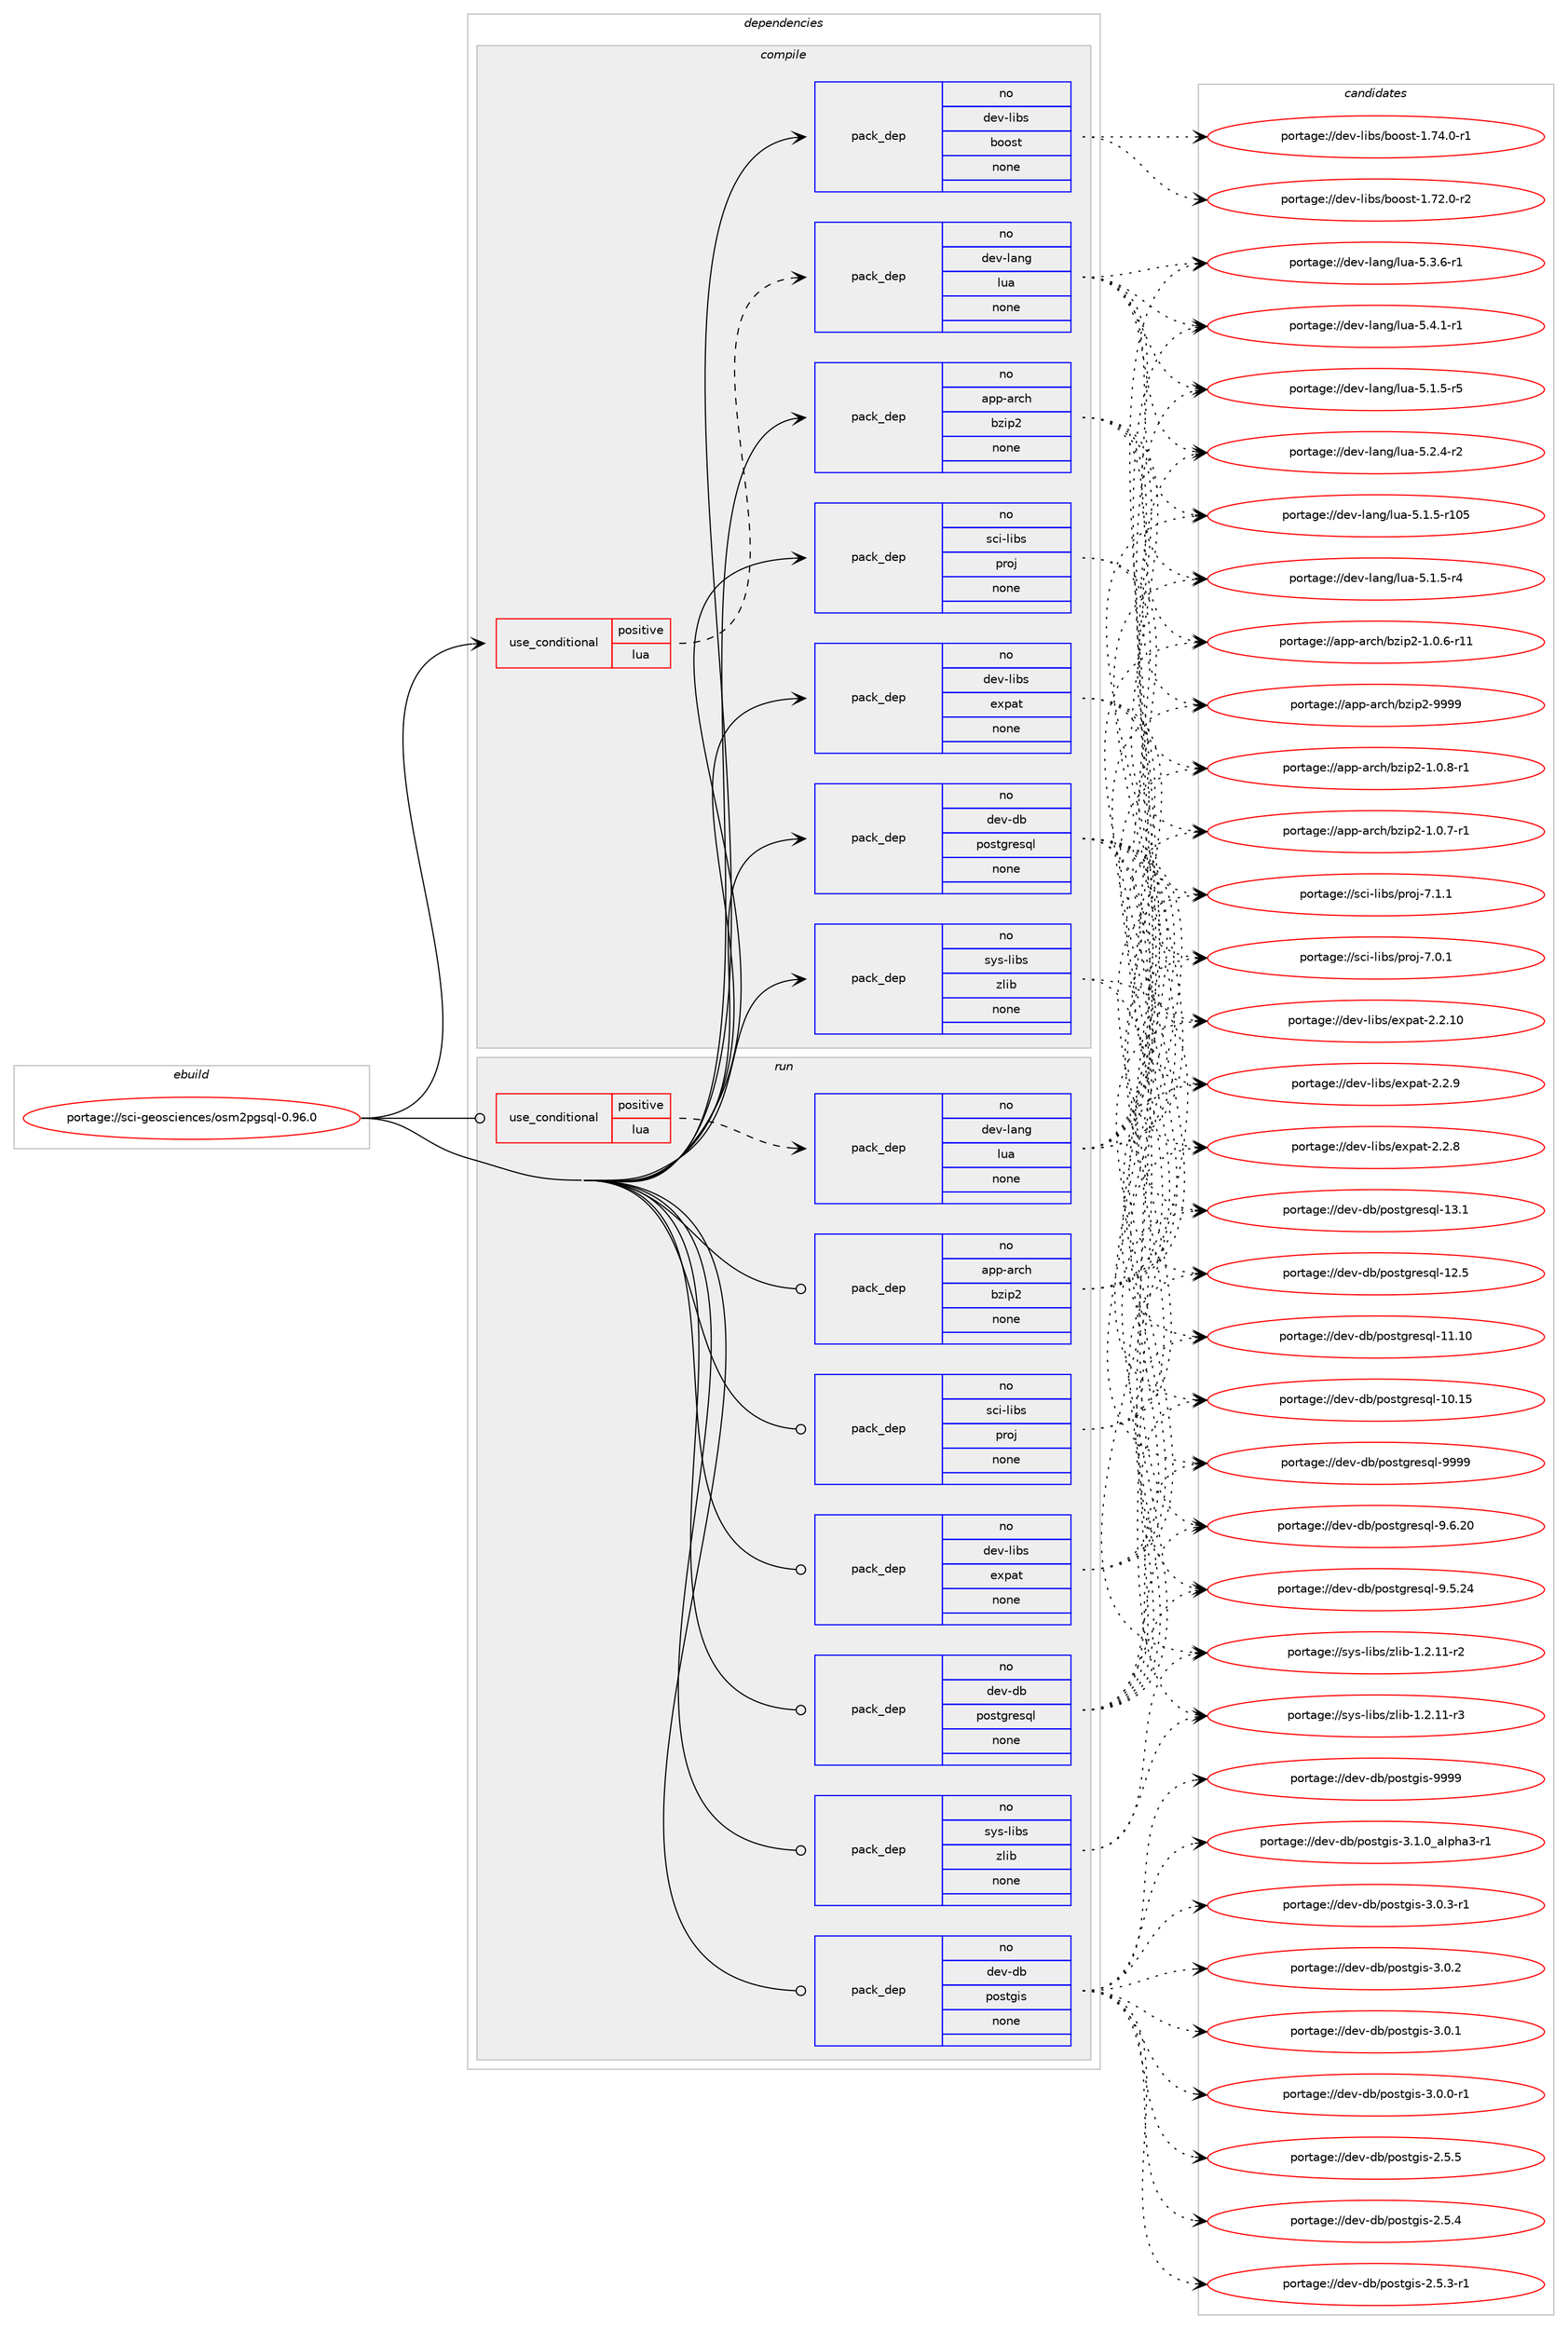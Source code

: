 digraph prolog {

# *************
# Graph options
# *************

newrank=true;
concentrate=true;
compound=true;
graph [rankdir=LR,fontname=Helvetica,fontsize=10,ranksep=1.5];#, ranksep=2.5, nodesep=0.2];
edge  [arrowhead=vee];
node  [fontname=Helvetica,fontsize=10];

# **********
# The ebuild
# **********

subgraph cluster_leftcol {
color=gray;
rank=same;
label=<<i>ebuild</i>>;
id [label="portage://sci-geosciences/osm2pgsql-0.96.0", color=red, width=4, href="../sci-geosciences/osm2pgsql-0.96.0.svg"];
}

# ****************
# The dependencies
# ****************

subgraph cluster_midcol {
color=gray;
label=<<i>dependencies</i>>;
subgraph cluster_compile {
fillcolor="#eeeeee";
style=filled;
label=<<i>compile</i>>;
subgraph cond1748 {
dependency7281 [label=<<TABLE BORDER="0" CELLBORDER="1" CELLSPACING="0" CELLPADDING="4"><TR><TD ROWSPAN="3" CELLPADDING="10">use_conditional</TD></TR><TR><TD>positive</TD></TR><TR><TD>lua</TD></TR></TABLE>>, shape=none, color=red];
subgraph pack5442 {
dependency7282 [label=<<TABLE BORDER="0" CELLBORDER="1" CELLSPACING="0" CELLPADDING="4" WIDTH="220"><TR><TD ROWSPAN="6" CELLPADDING="30">pack_dep</TD></TR><TR><TD WIDTH="110">no</TD></TR><TR><TD>dev-lang</TD></TR><TR><TD>lua</TD></TR><TR><TD>none</TD></TR><TR><TD></TD></TR></TABLE>>, shape=none, color=blue];
}
dependency7281:e -> dependency7282:w [weight=20,style="dashed",arrowhead="vee"];
}
id:e -> dependency7281:w [weight=20,style="solid",arrowhead="vee"];
subgraph pack5443 {
dependency7283 [label=<<TABLE BORDER="0" CELLBORDER="1" CELLSPACING="0" CELLPADDING="4" WIDTH="220"><TR><TD ROWSPAN="6" CELLPADDING="30">pack_dep</TD></TR><TR><TD WIDTH="110">no</TD></TR><TR><TD>app-arch</TD></TR><TR><TD>bzip2</TD></TR><TR><TD>none</TD></TR><TR><TD></TD></TR></TABLE>>, shape=none, color=blue];
}
id:e -> dependency7283:w [weight=20,style="solid",arrowhead="vee"];
subgraph pack5444 {
dependency7284 [label=<<TABLE BORDER="0" CELLBORDER="1" CELLSPACING="0" CELLPADDING="4" WIDTH="220"><TR><TD ROWSPAN="6" CELLPADDING="30">pack_dep</TD></TR><TR><TD WIDTH="110">no</TD></TR><TR><TD>dev-db</TD></TR><TR><TD>postgresql</TD></TR><TR><TD>none</TD></TR><TR><TD></TD></TR></TABLE>>, shape=none, color=blue];
}
id:e -> dependency7284:w [weight=20,style="solid",arrowhead="vee"];
subgraph pack5445 {
dependency7285 [label=<<TABLE BORDER="0" CELLBORDER="1" CELLSPACING="0" CELLPADDING="4" WIDTH="220"><TR><TD ROWSPAN="6" CELLPADDING="30">pack_dep</TD></TR><TR><TD WIDTH="110">no</TD></TR><TR><TD>dev-libs</TD></TR><TR><TD>boost</TD></TR><TR><TD>none</TD></TR><TR><TD></TD></TR></TABLE>>, shape=none, color=blue];
}
id:e -> dependency7285:w [weight=20,style="solid",arrowhead="vee"];
subgraph pack5446 {
dependency7286 [label=<<TABLE BORDER="0" CELLBORDER="1" CELLSPACING="0" CELLPADDING="4" WIDTH="220"><TR><TD ROWSPAN="6" CELLPADDING="30">pack_dep</TD></TR><TR><TD WIDTH="110">no</TD></TR><TR><TD>dev-libs</TD></TR><TR><TD>expat</TD></TR><TR><TD>none</TD></TR><TR><TD></TD></TR></TABLE>>, shape=none, color=blue];
}
id:e -> dependency7286:w [weight=20,style="solid",arrowhead="vee"];
subgraph pack5447 {
dependency7287 [label=<<TABLE BORDER="0" CELLBORDER="1" CELLSPACING="0" CELLPADDING="4" WIDTH="220"><TR><TD ROWSPAN="6" CELLPADDING="30">pack_dep</TD></TR><TR><TD WIDTH="110">no</TD></TR><TR><TD>sci-libs</TD></TR><TR><TD>proj</TD></TR><TR><TD>none</TD></TR><TR><TD></TD></TR></TABLE>>, shape=none, color=blue];
}
id:e -> dependency7287:w [weight=20,style="solid",arrowhead="vee"];
subgraph pack5448 {
dependency7288 [label=<<TABLE BORDER="0" CELLBORDER="1" CELLSPACING="0" CELLPADDING="4" WIDTH="220"><TR><TD ROWSPAN="6" CELLPADDING="30">pack_dep</TD></TR><TR><TD WIDTH="110">no</TD></TR><TR><TD>sys-libs</TD></TR><TR><TD>zlib</TD></TR><TR><TD>none</TD></TR><TR><TD></TD></TR></TABLE>>, shape=none, color=blue];
}
id:e -> dependency7288:w [weight=20,style="solid",arrowhead="vee"];
}
subgraph cluster_compileandrun {
fillcolor="#eeeeee";
style=filled;
label=<<i>compile and run</i>>;
}
subgraph cluster_run {
fillcolor="#eeeeee";
style=filled;
label=<<i>run</i>>;
subgraph cond1749 {
dependency7289 [label=<<TABLE BORDER="0" CELLBORDER="1" CELLSPACING="0" CELLPADDING="4"><TR><TD ROWSPAN="3" CELLPADDING="10">use_conditional</TD></TR><TR><TD>positive</TD></TR><TR><TD>lua</TD></TR></TABLE>>, shape=none, color=red];
subgraph pack5449 {
dependency7290 [label=<<TABLE BORDER="0" CELLBORDER="1" CELLSPACING="0" CELLPADDING="4" WIDTH="220"><TR><TD ROWSPAN="6" CELLPADDING="30">pack_dep</TD></TR><TR><TD WIDTH="110">no</TD></TR><TR><TD>dev-lang</TD></TR><TR><TD>lua</TD></TR><TR><TD>none</TD></TR><TR><TD></TD></TR></TABLE>>, shape=none, color=blue];
}
dependency7289:e -> dependency7290:w [weight=20,style="dashed",arrowhead="vee"];
}
id:e -> dependency7289:w [weight=20,style="solid",arrowhead="odot"];
subgraph pack5450 {
dependency7291 [label=<<TABLE BORDER="0" CELLBORDER="1" CELLSPACING="0" CELLPADDING="4" WIDTH="220"><TR><TD ROWSPAN="6" CELLPADDING="30">pack_dep</TD></TR><TR><TD WIDTH="110">no</TD></TR><TR><TD>app-arch</TD></TR><TR><TD>bzip2</TD></TR><TR><TD>none</TD></TR><TR><TD></TD></TR></TABLE>>, shape=none, color=blue];
}
id:e -> dependency7291:w [weight=20,style="solid",arrowhead="odot"];
subgraph pack5451 {
dependency7292 [label=<<TABLE BORDER="0" CELLBORDER="1" CELLSPACING="0" CELLPADDING="4" WIDTH="220"><TR><TD ROWSPAN="6" CELLPADDING="30">pack_dep</TD></TR><TR><TD WIDTH="110">no</TD></TR><TR><TD>dev-db</TD></TR><TR><TD>postgis</TD></TR><TR><TD>none</TD></TR><TR><TD></TD></TR></TABLE>>, shape=none, color=blue];
}
id:e -> dependency7292:w [weight=20,style="solid",arrowhead="odot"];
subgraph pack5452 {
dependency7293 [label=<<TABLE BORDER="0" CELLBORDER="1" CELLSPACING="0" CELLPADDING="4" WIDTH="220"><TR><TD ROWSPAN="6" CELLPADDING="30">pack_dep</TD></TR><TR><TD WIDTH="110">no</TD></TR><TR><TD>dev-db</TD></TR><TR><TD>postgresql</TD></TR><TR><TD>none</TD></TR><TR><TD></TD></TR></TABLE>>, shape=none, color=blue];
}
id:e -> dependency7293:w [weight=20,style="solid",arrowhead="odot"];
subgraph pack5453 {
dependency7294 [label=<<TABLE BORDER="0" CELLBORDER="1" CELLSPACING="0" CELLPADDING="4" WIDTH="220"><TR><TD ROWSPAN="6" CELLPADDING="30">pack_dep</TD></TR><TR><TD WIDTH="110">no</TD></TR><TR><TD>dev-libs</TD></TR><TR><TD>expat</TD></TR><TR><TD>none</TD></TR><TR><TD></TD></TR></TABLE>>, shape=none, color=blue];
}
id:e -> dependency7294:w [weight=20,style="solid",arrowhead="odot"];
subgraph pack5454 {
dependency7295 [label=<<TABLE BORDER="0" CELLBORDER="1" CELLSPACING="0" CELLPADDING="4" WIDTH="220"><TR><TD ROWSPAN="6" CELLPADDING="30">pack_dep</TD></TR><TR><TD WIDTH="110">no</TD></TR><TR><TD>sci-libs</TD></TR><TR><TD>proj</TD></TR><TR><TD>none</TD></TR><TR><TD></TD></TR></TABLE>>, shape=none, color=blue];
}
id:e -> dependency7295:w [weight=20,style="solid",arrowhead="odot"];
subgraph pack5455 {
dependency7296 [label=<<TABLE BORDER="0" CELLBORDER="1" CELLSPACING="0" CELLPADDING="4" WIDTH="220"><TR><TD ROWSPAN="6" CELLPADDING="30">pack_dep</TD></TR><TR><TD WIDTH="110">no</TD></TR><TR><TD>sys-libs</TD></TR><TR><TD>zlib</TD></TR><TR><TD>none</TD></TR><TR><TD></TD></TR></TABLE>>, shape=none, color=blue];
}
id:e -> dependency7296:w [weight=20,style="solid",arrowhead="odot"];
}
}

# **************
# The candidates
# **************

subgraph cluster_choices {
rank=same;
color=gray;
label=<<i>candidates</i>>;

subgraph choice5442 {
color=black;
nodesep=1;
choice100101118451089711010347108117974553465246494511449 [label="portage://dev-lang/lua-5.4.1-r1", color=red, width=4,href="../dev-lang/lua-5.4.1-r1.svg"];
choice100101118451089711010347108117974553465146544511449 [label="portage://dev-lang/lua-5.3.6-r1", color=red, width=4,href="../dev-lang/lua-5.3.6-r1.svg"];
choice100101118451089711010347108117974553465046524511450 [label="portage://dev-lang/lua-5.2.4-r2", color=red, width=4,href="../dev-lang/lua-5.2.4-r2.svg"];
choice100101118451089711010347108117974553464946534511453 [label="portage://dev-lang/lua-5.1.5-r5", color=red, width=4,href="../dev-lang/lua-5.1.5-r5.svg"];
choice100101118451089711010347108117974553464946534511452 [label="portage://dev-lang/lua-5.1.5-r4", color=red, width=4,href="../dev-lang/lua-5.1.5-r4.svg"];
choice1001011184510897110103471081179745534649465345114494853 [label="portage://dev-lang/lua-5.1.5-r105", color=red, width=4,href="../dev-lang/lua-5.1.5-r105.svg"];
dependency7282:e -> choice100101118451089711010347108117974553465246494511449:w [style=dotted,weight="100"];
dependency7282:e -> choice100101118451089711010347108117974553465146544511449:w [style=dotted,weight="100"];
dependency7282:e -> choice100101118451089711010347108117974553465046524511450:w [style=dotted,weight="100"];
dependency7282:e -> choice100101118451089711010347108117974553464946534511453:w [style=dotted,weight="100"];
dependency7282:e -> choice100101118451089711010347108117974553464946534511452:w [style=dotted,weight="100"];
dependency7282:e -> choice1001011184510897110103471081179745534649465345114494853:w [style=dotted,weight="100"];
}
subgraph choice5443 {
color=black;
nodesep=1;
choice971121124597114991044798122105112504557575757 [label="portage://app-arch/bzip2-9999", color=red, width=4,href="../app-arch/bzip2-9999.svg"];
choice971121124597114991044798122105112504549464846564511449 [label="portage://app-arch/bzip2-1.0.8-r1", color=red, width=4,href="../app-arch/bzip2-1.0.8-r1.svg"];
choice971121124597114991044798122105112504549464846554511449 [label="portage://app-arch/bzip2-1.0.7-r1", color=red, width=4,href="../app-arch/bzip2-1.0.7-r1.svg"];
choice97112112459711499104479812210511250454946484654451144949 [label="portage://app-arch/bzip2-1.0.6-r11", color=red, width=4,href="../app-arch/bzip2-1.0.6-r11.svg"];
dependency7283:e -> choice971121124597114991044798122105112504557575757:w [style=dotted,weight="100"];
dependency7283:e -> choice971121124597114991044798122105112504549464846564511449:w [style=dotted,weight="100"];
dependency7283:e -> choice971121124597114991044798122105112504549464846554511449:w [style=dotted,weight="100"];
dependency7283:e -> choice97112112459711499104479812210511250454946484654451144949:w [style=dotted,weight="100"];
}
subgraph choice5444 {
color=black;
nodesep=1;
choice1001011184510098471121111151161031141011151131084557575757 [label="portage://dev-db/postgresql-9999", color=red, width=4,href="../dev-db/postgresql-9999.svg"];
choice10010111845100984711211111511610311410111511310845574654465048 [label="portage://dev-db/postgresql-9.6.20", color=red, width=4,href="../dev-db/postgresql-9.6.20.svg"];
choice10010111845100984711211111511610311410111511310845574653465052 [label="portage://dev-db/postgresql-9.5.24", color=red, width=4,href="../dev-db/postgresql-9.5.24.svg"];
choice1001011184510098471121111151161031141011151131084549514649 [label="portage://dev-db/postgresql-13.1", color=red, width=4,href="../dev-db/postgresql-13.1.svg"];
choice1001011184510098471121111151161031141011151131084549504653 [label="portage://dev-db/postgresql-12.5", color=red, width=4,href="../dev-db/postgresql-12.5.svg"];
choice100101118451009847112111115116103114101115113108454949464948 [label="portage://dev-db/postgresql-11.10", color=red, width=4,href="../dev-db/postgresql-11.10.svg"];
choice100101118451009847112111115116103114101115113108454948464953 [label="portage://dev-db/postgresql-10.15", color=red, width=4,href="../dev-db/postgresql-10.15.svg"];
dependency7284:e -> choice1001011184510098471121111151161031141011151131084557575757:w [style=dotted,weight="100"];
dependency7284:e -> choice10010111845100984711211111511610311410111511310845574654465048:w [style=dotted,weight="100"];
dependency7284:e -> choice10010111845100984711211111511610311410111511310845574653465052:w [style=dotted,weight="100"];
dependency7284:e -> choice1001011184510098471121111151161031141011151131084549514649:w [style=dotted,weight="100"];
dependency7284:e -> choice1001011184510098471121111151161031141011151131084549504653:w [style=dotted,weight="100"];
dependency7284:e -> choice100101118451009847112111115116103114101115113108454949464948:w [style=dotted,weight="100"];
dependency7284:e -> choice100101118451009847112111115116103114101115113108454948464953:w [style=dotted,weight="100"];
}
subgraph choice5445 {
color=black;
nodesep=1;
choice10010111845108105981154798111111115116454946555246484511449 [label="portage://dev-libs/boost-1.74.0-r1", color=red, width=4,href="../dev-libs/boost-1.74.0-r1.svg"];
choice10010111845108105981154798111111115116454946555046484511450 [label="portage://dev-libs/boost-1.72.0-r2", color=red, width=4,href="../dev-libs/boost-1.72.0-r2.svg"];
dependency7285:e -> choice10010111845108105981154798111111115116454946555246484511449:w [style=dotted,weight="100"];
dependency7285:e -> choice10010111845108105981154798111111115116454946555046484511450:w [style=dotted,weight="100"];
}
subgraph choice5446 {
color=black;
nodesep=1;
choice10010111845108105981154710112011297116455046504657 [label="portage://dev-libs/expat-2.2.9", color=red, width=4,href="../dev-libs/expat-2.2.9.svg"];
choice10010111845108105981154710112011297116455046504656 [label="portage://dev-libs/expat-2.2.8", color=red, width=4,href="../dev-libs/expat-2.2.8.svg"];
choice1001011184510810598115471011201129711645504650464948 [label="portage://dev-libs/expat-2.2.10", color=red, width=4,href="../dev-libs/expat-2.2.10.svg"];
dependency7286:e -> choice10010111845108105981154710112011297116455046504657:w [style=dotted,weight="100"];
dependency7286:e -> choice10010111845108105981154710112011297116455046504656:w [style=dotted,weight="100"];
dependency7286:e -> choice1001011184510810598115471011201129711645504650464948:w [style=dotted,weight="100"];
}
subgraph choice5447 {
color=black;
nodesep=1;
choice11599105451081059811547112114111106455546494649 [label="portage://sci-libs/proj-7.1.1", color=red, width=4,href="../sci-libs/proj-7.1.1.svg"];
choice11599105451081059811547112114111106455546484649 [label="portage://sci-libs/proj-7.0.1", color=red, width=4,href="../sci-libs/proj-7.0.1.svg"];
dependency7287:e -> choice11599105451081059811547112114111106455546494649:w [style=dotted,weight="100"];
dependency7287:e -> choice11599105451081059811547112114111106455546484649:w [style=dotted,weight="100"];
}
subgraph choice5448 {
color=black;
nodesep=1;
choice11512111545108105981154712210810598454946504649494511451 [label="portage://sys-libs/zlib-1.2.11-r3", color=red, width=4,href="../sys-libs/zlib-1.2.11-r3.svg"];
choice11512111545108105981154712210810598454946504649494511450 [label="portage://sys-libs/zlib-1.2.11-r2", color=red, width=4,href="../sys-libs/zlib-1.2.11-r2.svg"];
dependency7288:e -> choice11512111545108105981154712210810598454946504649494511451:w [style=dotted,weight="100"];
dependency7288:e -> choice11512111545108105981154712210810598454946504649494511450:w [style=dotted,weight="100"];
}
subgraph choice5449 {
color=black;
nodesep=1;
choice100101118451089711010347108117974553465246494511449 [label="portage://dev-lang/lua-5.4.1-r1", color=red, width=4,href="../dev-lang/lua-5.4.1-r1.svg"];
choice100101118451089711010347108117974553465146544511449 [label="portage://dev-lang/lua-5.3.6-r1", color=red, width=4,href="../dev-lang/lua-5.3.6-r1.svg"];
choice100101118451089711010347108117974553465046524511450 [label="portage://dev-lang/lua-5.2.4-r2", color=red, width=4,href="../dev-lang/lua-5.2.4-r2.svg"];
choice100101118451089711010347108117974553464946534511453 [label="portage://dev-lang/lua-5.1.5-r5", color=red, width=4,href="../dev-lang/lua-5.1.5-r5.svg"];
choice100101118451089711010347108117974553464946534511452 [label="portage://dev-lang/lua-5.1.5-r4", color=red, width=4,href="../dev-lang/lua-5.1.5-r4.svg"];
choice1001011184510897110103471081179745534649465345114494853 [label="portage://dev-lang/lua-5.1.5-r105", color=red, width=4,href="../dev-lang/lua-5.1.5-r105.svg"];
dependency7290:e -> choice100101118451089711010347108117974553465246494511449:w [style=dotted,weight="100"];
dependency7290:e -> choice100101118451089711010347108117974553465146544511449:w [style=dotted,weight="100"];
dependency7290:e -> choice100101118451089711010347108117974553465046524511450:w [style=dotted,weight="100"];
dependency7290:e -> choice100101118451089711010347108117974553464946534511453:w [style=dotted,weight="100"];
dependency7290:e -> choice100101118451089711010347108117974553464946534511452:w [style=dotted,weight="100"];
dependency7290:e -> choice1001011184510897110103471081179745534649465345114494853:w [style=dotted,weight="100"];
}
subgraph choice5450 {
color=black;
nodesep=1;
choice971121124597114991044798122105112504557575757 [label="portage://app-arch/bzip2-9999", color=red, width=4,href="../app-arch/bzip2-9999.svg"];
choice971121124597114991044798122105112504549464846564511449 [label="portage://app-arch/bzip2-1.0.8-r1", color=red, width=4,href="../app-arch/bzip2-1.0.8-r1.svg"];
choice971121124597114991044798122105112504549464846554511449 [label="portage://app-arch/bzip2-1.0.7-r1", color=red, width=4,href="../app-arch/bzip2-1.0.7-r1.svg"];
choice97112112459711499104479812210511250454946484654451144949 [label="portage://app-arch/bzip2-1.0.6-r11", color=red, width=4,href="../app-arch/bzip2-1.0.6-r11.svg"];
dependency7291:e -> choice971121124597114991044798122105112504557575757:w [style=dotted,weight="100"];
dependency7291:e -> choice971121124597114991044798122105112504549464846564511449:w [style=dotted,weight="100"];
dependency7291:e -> choice971121124597114991044798122105112504549464846554511449:w [style=dotted,weight="100"];
dependency7291:e -> choice97112112459711499104479812210511250454946484654451144949:w [style=dotted,weight="100"];
}
subgraph choice5451 {
color=black;
nodesep=1;
choice1001011184510098471121111151161031051154557575757 [label="portage://dev-db/postgis-9999", color=red, width=4,href="../dev-db/postgis-9999.svg"];
choice100101118451009847112111115116103105115455146494648959710811210497514511449 [label="portage://dev-db/postgis-3.1.0_alpha3-r1", color=red, width=4,href="../dev-db/postgis-3.1.0_alpha3-r1.svg"];
choice1001011184510098471121111151161031051154551464846514511449 [label="portage://dev-db/postgis-3.0.3-r1", color=red, width=4,href="../dev-db/postgis-3.0.3-r1.svg"];
choice100101118451009847112111115116103105115455146484650 [label="portage://dev-db/postgis-3.0.2", color=red, width=4,href="../dev-db/postgis-3.0.2.svg"];
choice100101118451009847112111115116103105115455146484649 [label="portage://dev-db/postgis-3.0.1", color=red, width=4,href="../dev-db/postgis-3.0.1.svg"];
choice1001011184510098471121111151161031051154551464846484511449 [label="portage://dev-db/postgis-3.0.0-r1", color=red, width=4,href="../dev-db/postgis-3.0.0-r1.svg"];
choice100101118451009847112111115116103105115455046534653 [label="portage://dev-db/postgis-2.5.5", color=red, width=4,href="../dev-db/postgis-2.5.5.svg"];
choice100101118451009847112111115116103105115455046534652 [label="portage://dev-db/postgis-2.5.4", color=red, width=4,href="../dev-db/postgis-2.5.4.svg"];
choice1001011184510098471121111151161031051154550465346514511449 [label="portage://dev-db/postgis-2.5.3-r1", color=red, width=4,href="../dev-db/postgis-2.5.3-r1.svg"];
dependency7292:e -> choice1001011184510098471121111151161031051154557575757:w [style=dotted,weight="100"];
dependency7292:e -> choice100101118451009847112111115116103105115455146494648959710811210497514511449:w [style=dotted,weight="100"];
dependency7292:e -> choice1001011184510098471121111151161031051154551464846514511449:w [style=dotted,weight="100"];
dependency7292:e -> choice100101118451009847112111115116103105115455146484650:w [style=dotted,weight="100"];
dependency7292:e -> choice100101118451009847112111115116103105115455146484649:w [style=dotted,weight="100"];
dependency7292:e -> choice1001011184510098471121111151161031051154551464846484511449:w [style=dotted,weight="100"];
dependency7292:e -> choice100101118451009847112111115116103105115455046534653:w [style=dotted,weight="100"];
dependency7292:e -> choice100101118451009847112111115116103105115455046534652:w [style=dotted,weight="100"];
dependency7292:e -> choice1001011184510098471121111151161031051154550465346514511449:w [style=dotted,weight="100"];
}
subgraph choice5452 {
color=black;
nodesep=1;
choice1001011184510098471121111151161031141011151131084557575757 [label="portage://dev-db/postgresql-9999", color=red, width=4,href="../dev-db/postgresql-9999.svg"];
choice10010111845100984711211111511610311410111511310845574654465048 [label="portage://dev-db/postgresql-9.6.20", color=red, width=4,href="../dev-db/postgresql-9.6.20.svg"];
choice10010111845100984711211111511610311410111511310845574653465052 [label="portage://dev-db/postgresql-9.5.24", color=red, width=4,href="../dev-db/postgresql-9.5.24.svg"];
choice1001011184510098471121111151161031141011151131084549514649 [label="portage://dev-db/postgresql-13.1", color=red, width=4,href="../dev-db/postgresql-13.1.svg"];
choice1001011184510098471121111151161031141011151131084549504653 [label="portage://dev-db/postgresql-12.5", color=red, width=4,href="../dev-db/postgresql-12.5.svg"];
choice100101118451009847112111115116103114101115113108454949464948 [label="portage://dev-db/postgresql-11.10", color=red, width=4,href="../dev-db/postgresql-11.10.svg"];
choice100101118451009847112111115116103114101115113108454948464953 [label="portage://dev-db/postgresql-10.15", color=red, width=4,href="../dev-db/postgresql-10.15.svg"];
dependency7293:e -> choice1001011184510098471121111151161031141011151131084557575757:w [style=dotted,weight="100"];
dependency7293:e -> choice10010111845100984711211111511610311410111511310845574654465048:w [style=dotted,weight="100"];
dependency7293:e -> choice10010111845100984711211111511610311410111511310845574653465052:w [style=dotted,weight="100"];
dependency7293:e -> choice1001011184510098471121111151161031141011151131084549514649:w [style=dotted,weight="100"];
dependency7293:e -> choice1001011184510098471121111151161031141011151131084549504653:w [style=dotted,weight="100"];
dependency7293:e -> choice100101118451009847112111115116103114101115113108454949464948:w [style=dotted,weight="100"];
dependency7293:e -> choice100101118451009847112111115116103114101115113108454948464953:w [style=dotted,weight="100"];
}
subgraph choice5453 {
color=black;
nodesep=1;
choice10010111845108105981154710112011297116455046504657 [label="portage://dev-libs/expat-2.2.9", color=red, width=4,href="../dev-libs/expat-2.2.9.svg"];
choice10010111845108105981154710112011297116455046504656 [label="portage://dev-libs/expat-2.2.8", color=red, width=4,href="../dev-libs/expat-2.2.8.svg"];
choice1001011184510810598115471011201129711645504650464948 [label="portage://dev-libs/expat-2.2.10", color=red, width=4,href="../dev-libs/expat-2.2.10.svg"];
dependency7294:e -> choice10010111845108105981154710112011297116455046504657:w [style=dotted,weight="100"];
dependency7294:e -> choice10010111845108105981154710112011297116455046504656:w [style=dotted,weight="100"];
dependency7294:e -> choice1001011184510810598115471011201129711645504650464948:w [style=dotted,weight="100"];
}
subgraph choice5454 {
color=black;
nodesep=1;
choice11599105451081059811547112114111106455546494649 [label="portage://sci-libs/proj-7.1.1", color=red, width=4,href="../sci-libs/proj-7.1.1.svg"];
choice11599105451081059811547112114111106455546484649 [label="portage://sci-libs/proj-7.0.1", color=red, width=4,href="../sci-libs/proj-7.0.1.svg"];
dependency7295:e -> choice11599105451081059811547112114111106455546494649:w [style=dotted,weight="100"];
dependency7295:e -> choice11599105451081059811547112114111106455546484649:w [style=dotted,weight="100"];
}
subgraph choice5455 {
color=black;
nodesep=1;
choice11512111545108105981154712210810598454946504649494511451 [label="portage://sys-libs/zlib-1.2.11-r3", color=red, width=4,href="../sys-libs/zlib-1.2.11-r3.svg"];
choice11512111545108105981154712210810598454946504649494511450 [label="portage://sys-libs/zlib-1.2.11-r2", color=red, width=4,href="../sys-libs/zlib-1.2.11-r2.svg"];
dependency7296:e -> choice11512111545108105981154712210810598454946504649494511451:w [style=dotted,weight="100"];
dependency7296:e -> choice11512111545108105981154712210810598454946504649494511450:w [style=dotted,weight="100"];
}
}

}

